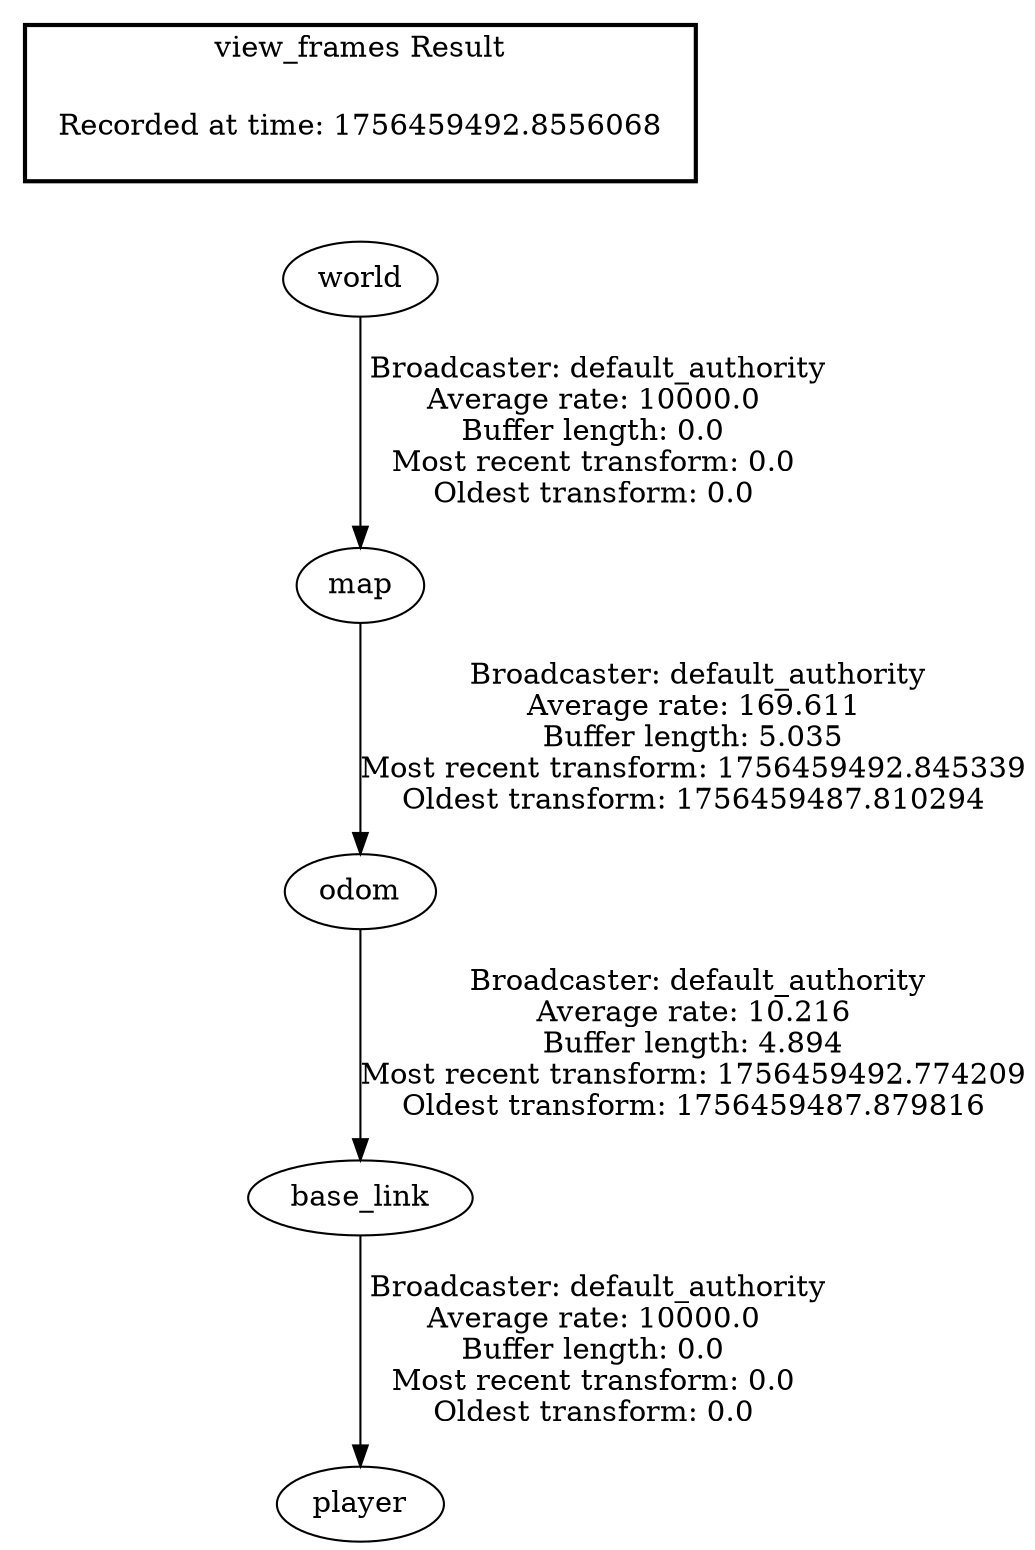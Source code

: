 digraph G {
"map" -> "odom"[label=" Broadcaster: default_authority\nAverage rate: 169.611\nBuffer length: 5.035\nMost recent transform: 1756459492.845339\nOldest transform: 1756459487.810294\n"];
"world" -> "map"[label=" Broadcaster: default_authority\nAverage rate: 10000.0\nBuffer length: 0.0\nMost recent transform: 0.0\nOldest transform: 0.0\n"];
"base_link" -> "player"[label=" Broadcaster: default_authority\nAverage rate: 10000.0\nBuffer length: 0.0\nMost recent transform: 0.0\nOldest transform: 0.0\n"];
"odom" -> "base_link"[label=" Broadcaster: default_authority\nAverage rate: 10.216\nBuffer length: 4.894\nMost recent transform: 1756459492.774209\nOldest transform: 1756459487.879816\n"];
edge [style=invis];
 subgraph cluster_legend { style=bold; color=black; label ="view_frames Result";
"Recorded at time: 1756459492.8556068"[ shape=plaintext ] ;
}->"world";
}